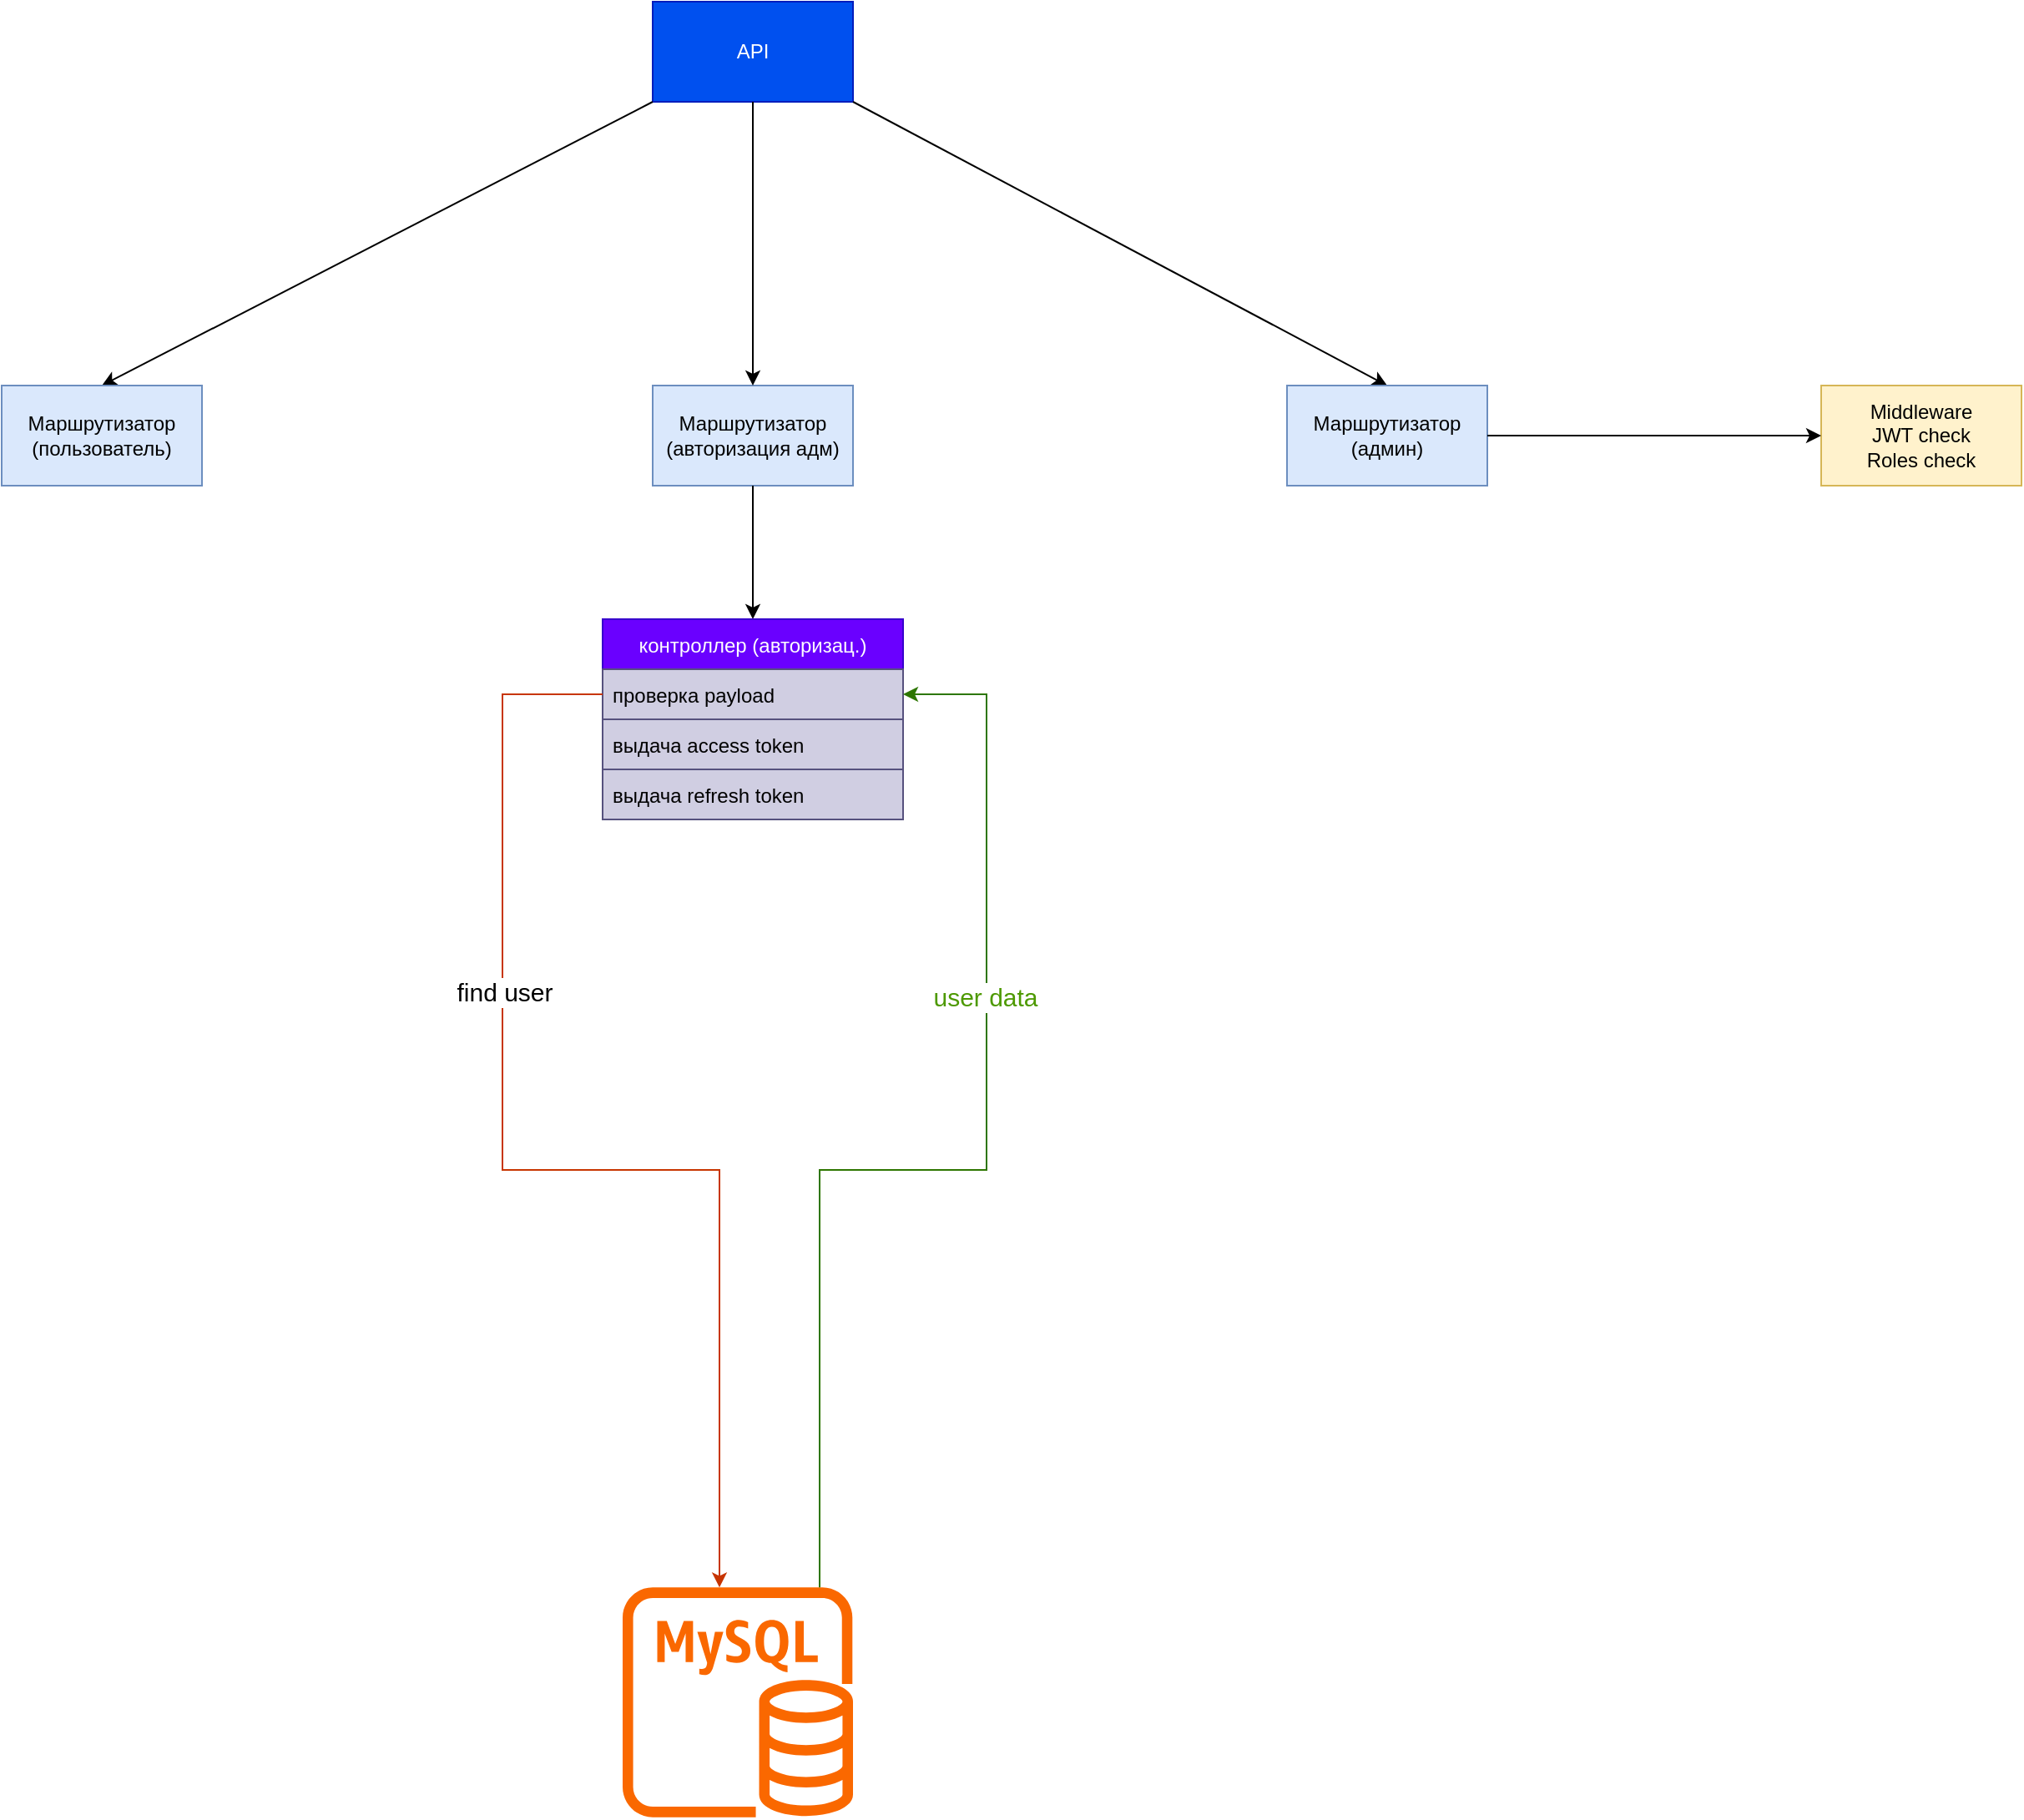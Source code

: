 <mxfile version="18.0.7" type="github">
  <diagram id="jv_QW0BuvOG6lZc9IcTr" name="Page-1">
    <mxGraphModel dx="1827" dy="1093" grid="1" gridSize="10" guides="1" tooltips="1" connect="1" arrows="1" fold="1" page="1" pageScale="1" pageWidth="10000" pageHeight="10000" math="0" shadow="0">
      <root>
        <mxCell id="0" />
        <mxCell id="1" parent="0" />
        <mxCell id="nstifC-4vc4W3v5sysxh-1" value="API" style="rounded=0;whiteSpace=wrap;html=1;fillColor=#0050ef;fontColor=#ffffff;strokeColor=#001DBC;" vertex="1" parent="1">
          <mxGeometry x="5000" y="5690" width="120" height="60" as="geometry" />
        </mxCell>
        <mxCell id="nstifC-4vc4W3v5sysxh-3" value="" style="endArrow=classic;html=1;rounded=0;exitX=1;exitY=1;exitDx=0;exitDy=0;entryX=0.5;entryY=0;entryDx=0;entryDy=0;" edge="1" parent="1" source="nstifC-4vc4W3v5sysxh-1" target="nstifC-4vc4W3v5sysxh-4">
          <mxGeometry width="50" height="50" relative="1" as="geometry">
            <mxPoint x="5140" y="5990" as="sourcePoint" />
            <mxPoint x="5060" y="5920" as="targetPoint" />
          </mxGeometry>
        </mxCell>
        <mxCell id="nstifC-4vc4W3v5sysxh-4" value="Маршрутизатор (админ)" style="rounded=0;whiteSpace=wrap;html=1;fillColor=#dae8fc;strokeColor=#6c8ebf;" vertex="1" parent="1">
          <mxGeometry x="5380" y="5920" width="120" height="60" as="geometry" />
        </mxCell>
        <mxCell id="nstifC-4vc4W3v5sysxh-5" value="Middleware&lt;br&gt;JWT check&lt;br&gt;Roles check" style="rounded=0;whiteSpace=wrap;html=1;fillColor=#fff2cc;strokeColor=#d6b656;" vertex="1" parent="1">
          <mxGeometry x="5700" y="5920" width="120" height="60" as="geometry" />
        </mxCell>
        <mxCell id="nstifC-4vc4W3v5sysxh-6" value="" style="endArrow=classic;html=1;rounded=0;exitX=1;exitY=0.5;exitDx=0;exitDy=0;entryX=0;entryY=0.5;entryDx=0;entryDy=0;" edge="1" parent="1" source="nstifC-4vc4W3v5sysxh-4" target="nstifC-4vc4W3v5sysxh-5">
          <mxGeometry width="50" height="50" relative="1" as="geometry">
            <mxPoint x="5110" y="5980" as="sourcePoint" />
            <mxPoint x="5160" y="5930" as="targetPoint" />
          </mxGeometry>
        </mxCell>
        <mxCell id="nstifC-4vc4W3v5sysxh-7" value="" style="endArrow=classic;html=1;rounded=0;exitX=0;exitY=1;exitDx=0;exitDy=0;entryX=0.5;entryY=0;entryDx=0;entryDy=0;" edge="1" parent="1" source="nstifC-4vc4W3v5sysxh-1" target="nstifC-4vc4W3v5sysxh-8">
          <mxGeometry width="50" height="50" relative="1" as="geometry">
            <mxPoint x="5100" y="5980" as="sourcePoint" />
            <mxPoint x="4920" y="5920" as="targetPoint" />
          </mxGeometry>
        </mxCell>
        <mxCell id="nstifC-4vc4W3v5sysxh-8" value="Маршрутизатор (пользователь)" style="rounded=0;whiteSpace=wrap;html=1;fillColor=#dae8fc;strokeColor=#6c8ebf;" vertex="1" parent="1">
          <mxGeometry x="4610" y="5920" width="120" height="60" as="geometry" />
        </mxCell>
        <mxCell id="nstifC-4vc4W3v5sysxh-10" value="Маршрутизатор (авторизация адм)" style="rounded=0;whiteSpace=wrap;html=1;fillColor=#dae8fc;strokeColor=#6c8ebf;" vertex="1" parent="1">
          <mxGeometry x="5000" y="5920" width="120" height="60" as="geometry" />
        </mxCell>
        <mxCell id="nstifC-4vc4W3v5sysxh-11" value="" style="endArrow=classic;html=1;rounded=0;exitX=0.5;exitY=1;exitDx=0;exitDy=0;entryX=0.5;entryY=0;entryDx=0;entryDy=0;" edge="1" parent="1" source="nstifC-4vc4W3v5sysxh-1" target="nstifC-4vc4W3v5sysxh-10">
          <mxGeometry width="50" height="50" relative="1" as="geometry">
            <mxPoint x="5080" y="6010" as="sourcePoint" />
            <mxPoint x="5130" y="5960" as="targetPoint" />
          </mxGeometry>
        </mxCell>
        <mxCell id="nstifC-4vc4W3v5sysxh-13" value="" style="endArrow=classic;html=1;rounded=0;exitX=0.5;exitY=1;exitDx=0;exitDy=0;entryX=0.5;entryY=0;entryDx=0;entryDy=0;" edge="1" parent="1" source="nstifC-4vc4W3v5sysxh-10">
          <mxGeometry width="50" height="50" relative="1" as="geometry">
            <mxPoint x="5070" y="6010" as="sourcePoint" />
            <mxPoint x="5060" y="6060" as="targetPoint" />
          </mxGeometry>
        </mxCell>
        <mxCell id="nstifC-4vc4W3v5sysxh-14" value="контроллер (авторизац.)" style="swimlane;fontStyle=0;childLayout=stackLayout;horizontal=1;startSize=30;horizontalStack=0;resizeParent=1;resizeParentMax=0;resizeLast=0;collapsible=1;marginBottom=0;fillColor=#6a00ff;strokeColor=#3700CC;fontColor=#ffffff;" vertex="1" parent="1">
          <mxGeometry x="4970" y="6060" width="180" height="120" as="geometry">
            <mxRectangle x="4990" y="6060" width="50" height="30" as="alternateBounds" />
          </mxGeometry>
        </mxCell>
        <mxCell id="nstifC-4vc4W3v5sysxh-16" value="проверка payload" style="text;strokeColor=#56517e;fillColor=#d0cee2;align=left;verticalAlign=middle;spacingLeft=4;spacingRight=4;overflow=hidden;points=[[0,0.5],[1,0.5]];portConstraint=eastwest;rotatable=0;" vertex="1" parent="nstifC-4vc4W3v5sysxh-14">
          <mxGeometry y="30" width="180" height="30" as="geometry" />
        </mxCell>
        <mxCell id="nstifC-4vc4W3v5sysxh-17" value="выдача access token" style="text;strokeColor=#56517e;fillColor=#d0cee2;align=left;verticalAlign=middle;spacingLeft=4;spacingRight=4;overflow=hidden;points=[[0,0.5],[1,0.5]];portConstraint=eastwest;rotatable=0;" vertex="1" parent="nstifC-4vc4W3v5sysxh-14">
          <mxGeometry y="60" width="180" height="30" as="geometry" />
        </mxCell>
        <mxCell id="nstifC-4vc4W3v5sysxh-18" value="выдача refresh token" style="text;strokeColor=#56517e;fillColor=#d0cee2;align=left;verticalAlign=middle;spacingLeft=4;spacingRight=4;overflow=hidden;points=[[0,0.5],[1,0.5]];portConstraint=eastwest;rotatable=0;" vertex="1" parent="nstifC-4vc4W3v5sysxh-14">
          <mxGeometry y="90" width="180" height="30" as="geometry" />
        </mxCell>
        <mxCell id="nstifC-4vc4W3v5sysxh-19" value="" style="sketch=0;outlineConnect=0;fontColor=#000000;fillColor=#fa6800;strokeColor=#C73500;dashed=0;verticalLabelPosition=bottom;verticalAlign=top;align=center;html=1;fontSize=12;fontStyle=0;aspect=fixed;pointerEvents=1;shape=mxgraph.aws4.rds_mysql_instance;" vertex="1" parent="1">
          <mxGeometry x="4982" y="6640" width="138" height="138" as="geometry" />
        </mxCell>
        <mxCell id="nstifC-4vc4W3v5sysxh-27" value="" style="edgeStyle=segmentEdgeStyle;endArrow=classic;html=1;rounded=0;fontSize=15;exitX=0;exitY=0.5;exitDx=0;exitDy=0;fillColor=#fa6800;strokeColor=#C73500;" edge="1" parent="1" source="nstifC-4vc4W3v5sysxh-16" target="nstifC-4vc4W3v5sysxh-19">
          <mxGeometry width="50" height="50" relative="1" as="geometry">
            <mxPoint x="5070" y="6420" as="sourcePoint" />
            <mxPoint x="5020" y="6630" as="targetPoint" />
            <Array as="points">
              <mxPoint x="4910" y="6105" />
              <mxPoint x="4910" y="6390" />
              <mxPoint x="5040" y="6390" />
            </Array>
          </mxGeometry>
        </mxCell>
        <mxCell id="nstifC-4vc4W3v5sysxh-29" value="find user" style="edgeLabel;html=1;align=center;verticalAlign=middle;resizable=0;points=[];fontSize=15;" vertex="1" connectable="0" parent="nstifC-4vc4W3v5sysxh-27">
          <mxGeometry x="-0.345" y="1" relative="1" as="geometry">
            <mxPoint as="offset" />
          </mxGeometry>
        </mxCell>
        <mxCell id="nstifC-4vc4W3v5sysxh-28" value="" style="edgeStyle=segmentEdgeStyle;endArrow=classic;html=1;rounded=0;fontSize=15;fillColor=#60a917;strokeColor=#2D7600;" edge="1" parent="1" source="nstifC-4vc4W3v5sysxh-19" target="nstifC-4vc4W3v5sysxh-16">
          <mxGeometry width="50" height="50" relative="1" as="geometry">
            <mxPoint x="5080" y="6590" as="sourcePoint" />
            <mxPoint x="5160" y="6340" as="targetPoint" />
            <Array as="points">
              <mxPoint x="5100" y="6390" />
              <mxPoint x="5200" y="6390" />
              <mxPoint x="5200" y="6105" />
            </Array>
          </mxGeometry>
        </mxCell>
        <mxCell id="nstifC-4vc4W3v5sysxh-30" value="user data" style="edgeLabel;html=1;align=center;verticalAlign=middle;resizable=0;points=[];fontSize=15;fontColor=#4D9900;" vertex="1" connectable="0" parent="nstifC-4vc4W3v5sysxh-28">
          <mxGeometry x="0.327" y="1" relative="1" as="geometry">
            <mxPoint as="offset" />
          </mxGeometry>
        </mxCell>
      </root>
    </mxGraphModel>
  </diagram>
</mxfile>
